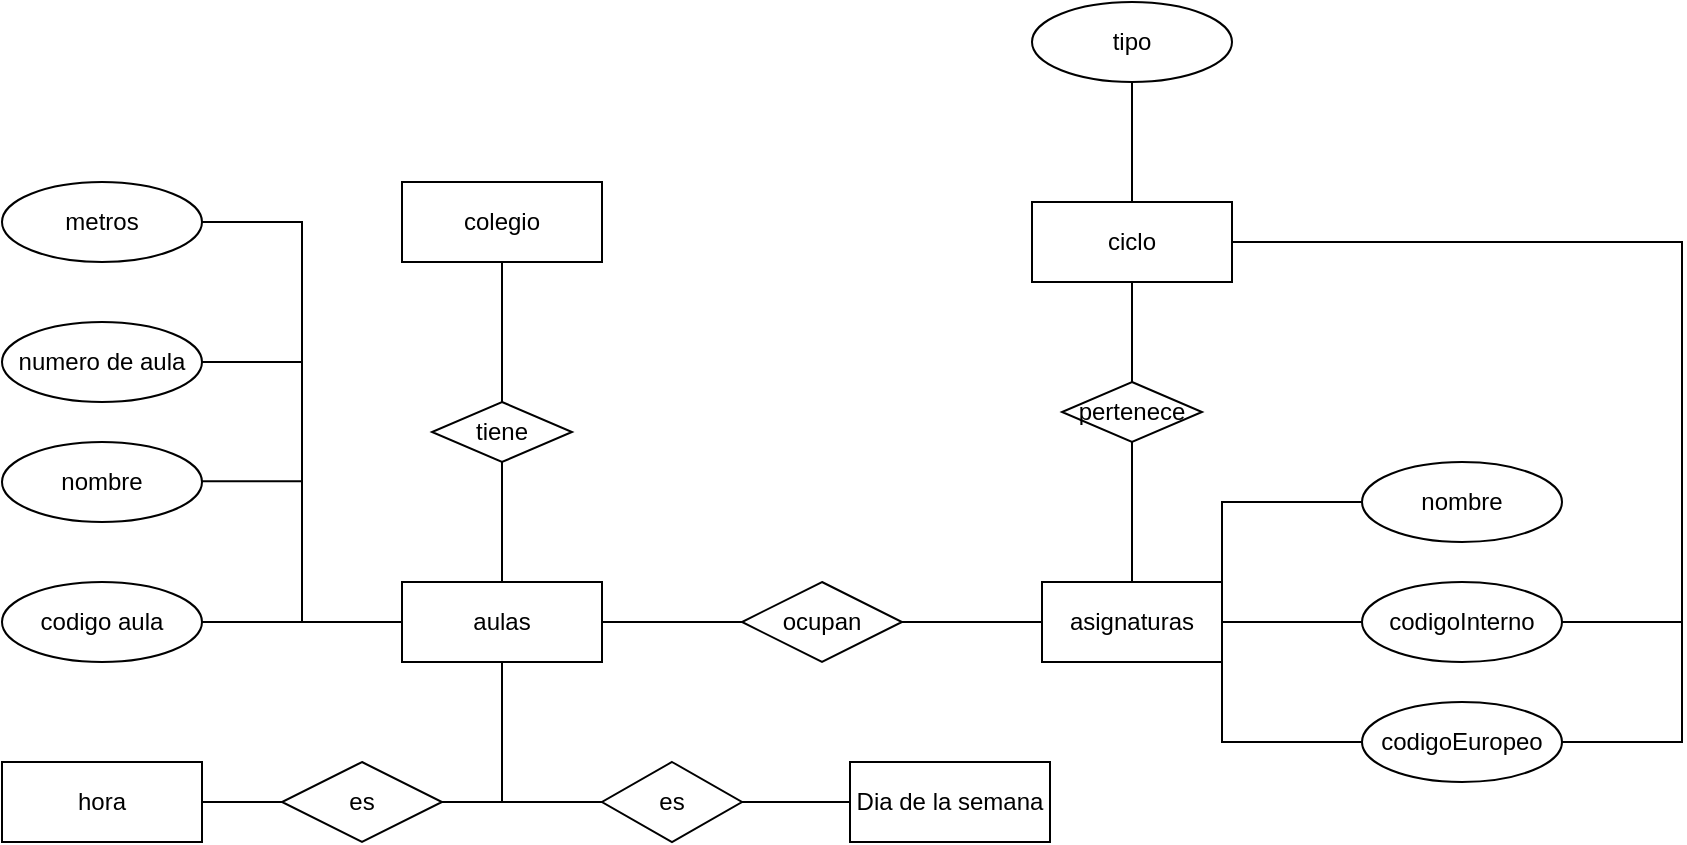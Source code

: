 <mxfile version="22.0.3" type="device">
  <diagram name="Página-1" id="GG4eeoL9QqPsQz8qlFGn">
    <mxGraphModel dx="1844" dy="2350" grid="1" gridSize="10" guides="1" tooltips="1" connect="1" arrows="1" fold="1" page="1" pageScale="1" pageWidth="827" pageHeight="1169" math="0" shadow="0">
      <root>
        <mxCell id="0" />
        <mxCell id="1" parent="0" />
        <mxCell id="SvKSAiSV6Rk9xyqTzHmr-2" value="aulas" style="whiteSpace=wrap;html=1;align=center;" vertex="1" parent="1">
          <mxGeometry x="190" y="100" width="100" height="40" as="geometry" />
        </mxCell>
        <mxCell id="SvKSAiSV6Rk9xyqTzHmr-3" value="hora" style="whiteSpace=wrap;html=1;align=center;" vertex="1" parent="1">
          <mxGeometry x="-10" y="190" width="100" height="40" as="geometry" />
        </mxCell>
        <mxCell id="SvKSAiSV6Rk9xyqTzHmr-4" value="es" style="shape=rhombus;perimeter=rhombusPerimeter;whiteSpace=wrap;html=1;align=center;" vertex="1" parent="1">
          <mxGeometry x="130" y="190" width="80" height="40" as="geometry" />
        </mxCell>
        <mxCell id="SvKSAiSV6Rk9xyqTzHmr-5" value="" style="endArrow=none;html=1;rounded=0;entryX=0.5;entryY=1;entryDx=0;entryDy=0;exitX=1;exitY=0.5;exitDx=0;exitDy=0;" edge="1" parent="1" source="SvKSAiSV6Rk9xyqTzHmr-4" target="SvKSAiSV6Rk9xyqTzHmr-2">
          <mxGeometry relative="1" as="geometry">
            <mxPoint x="110" y="430" as="sourcePoint" />
            <mxPoint x="270" y="430" as="targetPoint" />
            <Array as="points">
              <mxPoint x="240" y="210" />
            </Array>
          </mxGeometry>
        </mxCell>
        <mxCell id="SvKSAiSV6Rk9xyqTzHmr-6" value="" style="endArrow=none;html=1;rounded=0;exitX=1;exitY=0.5;exitDx=0;exitDy=0;entryX=0;entryY=0.5;entryDx=0;entryDy=0;" edge="1" parent="1" source="SvKSAiSV6Rk9xyqTzHmr-3" target="SvKSAiSV6Rk9xyqTzHmr-4">
          <mxGeometry relative="1" as="geometry">
            <mxPoint x="110" y="430" as="sourcePoint" />
            <mxPoint x="270" y="430" as="targetPoint" />
          </mxGeometry>
        </mxCell>
        <mxCell id="SvKSAiSV6Rk9xyqTzHmr-22" value="colegio" style="whiteSpace=wrap;html=1;align=center;" vertex="1" parent="1">
          <mxGeometry x="190" y="-100" width="100" height="40" as="geometry" />
        </mxCell>
        <mxCell id="SvKSAiSV6Rk9xyqTzHmr-24" value="" style="endArrow=none;html=1;rounded=0;exitX=0.5;exitY=1;exitDx=0;exitDy=0;" edge="1" parent="1" source="SvKSAiSV6Rk9xyqTzHmr-22" target="SvKSAiSV6Rk9xyqTzHmr-2">
          <mxGeometry relative="1" as="geometry">
            <mxPoint x="-110" y="130" as="sourcePoint" />
            <mxPoint x="50" y="130" as="targetPoint" />
          </mxGeometry>
        </mxCell>
        <mxCell id="SvKSAiSV6Rk9xyqTzHmr-23" value="tiene" style="shape=rhombus;perimeter=rhombusPerimeter;whiteSpace=wrap;html=1;align=center;" vertex="1" parent="1">
          <mxGeometry x="205" y="10" width="70" height="30" as="geometry" />
        </mxCell>
        <mxCell id="SvKSAiSV6Rk9xyqTzHmr-27" value="" style="endArrow=none;html=1;rounded=0;exitX=1;exitY=0.5;exitDx=0;exitDy=0;" edge="1" parent="1" source="SvKSAiSV6Rk9xyqTzHmr-2" target="SvKSAiSV6Rk9xyqTzHmr-26">
          <mxGeometry relative="1" as="geometry">
            <mxPoint x="480" y="100" as="sourcePoint" />
            <mxPoint x="640" y="100" as="targetPoint" />
          </mxGeometry>
        </mxCell>
        <mxCell id="SvKSAiSV6Rk9xyqTzHmr-25" value="ocupan" style="shape=rhombus;perimeter=rhombusPerimeter;whiteSpace=wrap;html=1;align=center;" vertex="1" parent="1">
          <mxGeometry x="360" y="100" width="80" height="40" as="geometry" />
        </mxCell>
        <mxCell id="SvKSAiSV6Rk9xyqTzHmr-26" value="asignaturas" style="whiteSpace=wrap;html=1;align=center;" vertex="1" parent="1">
          <mxGeometry x="510" y="100" width="90" height="40" as="geometry" />
        </mxCell>
        <mxCell id="SvKSAiSV6Rk9xyqTzHmr-29" value="nombre" style="ellipse;whiteSpace=wrap;html=1;align=center;" vertex="1" parent="1">
          <mxGeometry x="670" y="40" width="100" height="40" as="geometry" />
        </mxCell>
        <mxCell id="SvKSAiSV6Rk9xyqTzHmr-30" value="codigoInterno" style="ellipse;whiteSpace=wrap;html=1;align=center;" vertex="1" parent="1">
          <mxGeometry x="670" y="100" width="100" height="40" as="geometry" />
        </mxCell>
        <mxCell id="SvKSAiSV6Rk9xyqTzHmr-31" value="codigoEuropeo" style="ellipse;whiteSpace=wrap;html=1;align=center;" vertex="1" parent="1">
          <mxGeometry x="670" y="160" width="100" height="40" as="geometry" />
        </mxCell>
        <mxCell id="SvKSAiSV6Rk9xyqTzHmr-32" value="es" style="shape=rhombus;perimeter=rhombusPerimeter;whiteSpace=wrap;html=1;align=center;" vertex="1" parent="1">
          <mxGeometry x="290" y="190" width="70" height="40" as="geometry" />
        </mxCell>
        <mxCell id="SvKSAiSV6Rk9xyqTzHmr-39" value="" style="endArrow=none;html=1;rounded=0;exitX=1;exitY=0.5;exitDx=0;exitDy=0;entryX=0;entryY=0.5;entryDx=0;entryDy=0;" edge="1" parent="1" source="SvKSAiSV6Rk9xyqTzHmr-4" target="SvKSAiSV6Rk9xyqTzHmr-32">
          <mxGeometry relative="1" as="geometry">
            <mxPoint x="-20" y="100" as="sourcePoint" />
            <mxPoint x="140" y="100" as="targetPoint" />
          </mxGeometry>
        </mxCell>
        <mxCell id="SvKSAiSV6Rk9xyqTzHmr-40" value="Dia de la semana" style="whiteSpace=wrap;html=1;align=center;" vertex="1" parent="1">
          <mxGeometry x="414" y="190" width="100" height="40" as="geometry" />
        </mxCell>
        <mxCell id="SvKSAiSV6Rk9xyqTzHmr-42" value="" style="endArrow=none;html=1;rounded=0;exitX=1;exitY=0.5;exitDx=0;exitDy=0;entryX=0;entryY=0.5;entryDx=0;entryDy=0;" edge="1" parent="1" source="SvKSAiSV6Rk9xyqTzHmr-32" target="SvKSAiSV6Rk9xyqTzHmr-40">
          <mxGeometry relative="1" as="geometry">
            <mxPoint x="360" y="100" as="sourcePoint" />
            <mxPoint x="520" y="100" as="targetPoint" />
          </mxGeometry>
        </mxCell>
        <mxCell id="SvKSAiSV6Rk9xyqTzHmr-43" value="ciclo" style="whiteSpace=wrap;html=1;align=center;" vertex="1" parent="1">
          <mxGeometry x="505" y="-90" width="100" height="40" as="geometry" />
        </mxCell>
        <mxCell id="SvKSAiSV6Rk9xyqTzHmr-44" value="" style="endArrow=none;html=1;rounded=0;entryX=0;entryY=0.5;entryDx=0;entryDy=0;exitX=1;exitY=0.5;exitDx=0;exitDy=0;" edge="1" parent="1" source="SvKSAiSV6Rk9xyqTzHmr-26" target="SvKSAiSV6Rk9xyqTzHmr-29">
          <mxGeometry relative="1" as="geometry">
            <mxPoint x="360" y="100" as="sourcePoint" />
            <mxPoint x="520" y="100" as="targetPoint" />
            <Array as="points">
              <mxPoint x="600" y="60" />
            </Array>
          </mxGeometry>
        </mxCell>
        <mxCell id="SvKSAiSV6Rk9xyqTzHmr-45" value="" style="endArrow=none;html=1;rounded=0;entryX=0;entryY=0.5;entryDx=0;entryDy=0;" edge="1" parent="1" target="SvKSAiSV6Rk9xyqTzHmr-30">
          <mxGeometry relative="1" as="geometry">
            <mxPoint x="600" y="120" as="sourcePoint" />
            <mxPoint x="680" y="50" as="targetPoint" />
          </mxGeometry>
        </mxCell>
        <mxCell id="SvKSAiSV6Rk9xyqTzHmr-47" value="" style="endArrow=none;html=1;rounded=0;entryX=0;entryY=0.5;entryDx=0;entryDy=0;" edge="1" parent="1" target="SvKSAiSV6Rk9xyqTzHmr-31">
          <mxGeometry relative="1" as="geometry">
            <mxPoint x="600" y="120" as="sourcePoint" />
            <mxPoint x="690" y="60" as="targetPoint" />
            <Array as="points">
              <mxPoint x="600" y="180" />
            </Array>
          </mxGeometry>
        </mxCell>
        <mxCell id="SvKSAiSV6Rk9xyqTzHmr-50" value="" style="endArrow=none;html=1;rounded=0;entryX=0.5;entryY=1;entryDx=0;entryDy=0;exitX=0.5;exitY=0;exitDx=0;exitDy=0;" edge="1" parent="1" source="SvKSAiSV6Rk9xyqTzHmr-60" target="SvKSAiSV6Rk9xyqTzHmr-43">
          <mxGeometry relative="1" as="geometry">
            <mxPoint x="360" y="100" as="sourcePoint" />
            <mxPoint x="520" y="100" as="targetPoint" />
          </mxGeometry>
        </mxCell>
        <mxCell id="SvKSAiSV6Rk9xyqTzHmr-51" value="" style="endArrow=none;html=1;rounded=0;exitX=1;exitY=0.5;exitDx=0;exitDy=0;entryX=1;entryY=0.5;entryDx=0;entryDy=0;" edge="1" parent="1" source="SvKSAiSV6Rk9xyqTzHmr-31" target="SvKSAiSV6Rk9xyqTzHmr-43">
          <mxGeometry relative="1" as="geometry">
            <mxPoint x="450" y="100" as="sourcePoint" />
            <mxPoint x="610" y="100" as="targetPoint" />
            <Array as="points">
              <mxPoint x="830" y="180" />
              <mxPoint x="830" y="-70" />
            </Array>
          </mxGeometry>
        </mxCell>
        <mxCell id="SvKSAiSV6Rk9xyqTzHmr-52" value="" style="endArrow=none;html=1;rounded=0;" edge="1" parent="1" source="SvKSAiSV6Rk9xyqTzHmr-30">
          <mxGeometry relative="1" as="geometry">
            <mxPoint x="450" y="-10" as="sourcePoint" />
            <mxPoint x="830" y="120" as="targetPoint" />
          </mxGeometry>
        </mxCell>
        <mxCell id="SvKSAiSV6Rk9xyqTzHmr-56" value="" style="endArrow=none;html=1;rounded=0;exitX=0.5;exitY=0;exitDx=0;exitDy=0;" edge="1" parent="1" source="SvKSAiSV6Rk9xyqTzHmr-43">
          <mxGeometry relative="1" as="geometry">
            <mxPoint x="540" y="-30" as="sourcePoint" />
            <mxPoint x="555" y="-160" as="targetPoint" />
          </mxGeometry>
        </mxCell>
        <mxCell id="SvKSAiSV6Rk9xyqTzHmr-61" value="" style="endArrow=none;html=1;rounded=0;entryX=0.5;entryY=1;entryDx=0;entryDy=0;exitX=0.5;exitY=0;exitDx=0;exitDy=0;" edge="1" parent="1" source="SvKSAiSV6Rk9xyqTzHmr-26" target="SvKSAiSV6Rk9xyqTzHmr-60">
          <mxGeometry relative="1" as="geometry">
            <mxPoint x="555" y="100" as="sourcePoint" />
            <mxPoint x="555" y="-50" as="targetPoint" />
          </mxGeometry>
        </mxCell>
        <mxCell id="SvKSAiSV6Rk9xyqTzHmr-60" value="pertenece" style="shape=rhombus;perimeter=rhombusPerimeter;whiteSpace=wrap;html=1;align=center;" vertex="1" parent="1">
          <mxGeometry x="520" width="70" height="30" as="geometry" />
        </mxCell>
        <mxCell id="SvKSAiSV6Rk9xyqTzHmr-69" value="tipo" style="ellipse;whiteSpace=wrap;html=1;align=center;" vertex="1" parent="1">
          <mxGeometry x="505" y="-190" width="100" height="40" as="geometry" />
        </mxCell>
        <mxCell id="SvKSAiSV6Rk9xyqTzHmr-70" value="codigo aula" style="ellipse;whiteSpace=wrap;html=1;align=center;" vertex="1" parent="1">
          <mxGeometry x="-10" y="100" width="100" height="40" as="geometry" />
        </mxCell>
        <mxCell id="SvKSAiSV6Rk9xyqTzHmr-71" value="" style="endArrow=none;html=1;rounded=0;exitX=1;exitY=0.5;exitDx=0;exitDy=0;entryX=0;entryY=0.5;entryDx=0;entryDy=0;" edge="1" parent="1" source="SvKSAiSV6Rk9xyqTzHmr-70" target="SvKSAiSV6Rk9xyqTzHmr-2">
          <mxGeometry relative="1" as="geometry">
            <mxPoint x="80" y="-70" as="sourcePoint" />
            <mxPoint x="240" y="-70" as="targetPoint" />
          </mxGeometry>
        </mxCell>
        <mxCell id="SvKSAiSV6Rk9xyqTzHmr-72" value="nombre" style="ellipse;whiteSpace=wrap;html=1;align=center;" vertex="1" parent="1">
          <mxGeometry x="-10" y="30" width="100" height="40" as="geometry" />
        </mxCell>
        <mxCell id="SvKSAiSV6Rk9xyqTzHmr-73" value="numero de aula" style="ellipse;whiteSpace=wrap;html=1;align=center;" vertex="1" parent="1">
          <mxGeometry x="-10" y="-30" width="100" height="40" as="geometry" />
        </mxCell>
        <mxCell id="SvKSAiSV6Rk9xyqTzHmr-74" value="metros" style="ellipse;whiteSpace=wrap;html=1;align=center;" vertex="1" parent="1">
          <mxGeometry x="-10" y="-100" width="100" height="40" as="geometry" />
        </mxCell>
        <mxCell id="SvKSAiSV6Rk9xyqTzHmr-75" value="" style="endArrow=none;html=1;rounded=0;exitX=1;exitY=0.5;exitDx=0;exitDy=0;" edge="1" parent="1" source="SvKSAiSV6Rk9xyqTzHmr-74">
          <mxGeometry relative="1" as="geometry">
            <mxPoint x="80" y="-70" as="sourcePoint" />
            <mxPoint x="190" y="120" as="targetPoint" />
            <Array as="points">
              <mxPoint x="140" y="-80" />
              <mxPoint x="140" y="120" />
            </Array>
          </mxGeometry>
        </mxCell>
        <mxCell id="SvKSAiSV6Rk9xyqTzHmr-77" value="" style="endArrow=none;html=1;rounded=0;exitX=1;exitY=0.5;exitDx=0;exitDy=0;" edge="1" parent="1" source="SvKSAiSV6Rk9xyqTzHmr-73">
          <mxGeometry relative="1" as="geometry">
            <mxPoint x="-110" y="-70" as="sourcePoint" />
            <mxPoint x="140" y="-10" as="targetPoint" />
          </mxGeometry>
        </mxCell>
        <mxCell id="SvKSAiSV6Rk9xyqTzHmr-78" value="" style="endArrow=none;html=1;rounded=0;exitX=1;exitY=0.5;exitDx=0;exitDy=0;" edge="1" parent="1">
          <mxGeometry relative="1" as="geometry">
            <mxPoint x="90" y="49.58" as="sourcePoint" />
            <mxPoint x="140" y="49.58" as="targetPoint" />
          </mxGeometry>
        </mxCell>
      </root>
    </mxGraphModel>
  </diagram>
</mxfile>

